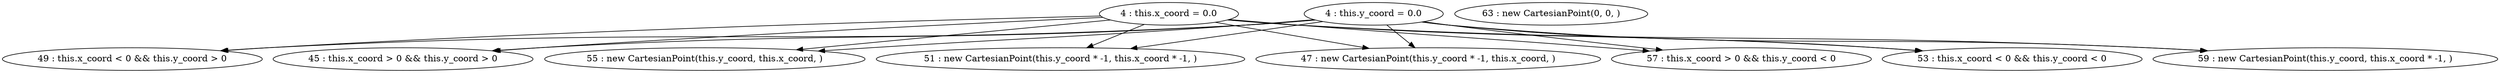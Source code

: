 digraph G {
"4 : this.x_coord = 0.0"
"4 : this.x_coord = 0.0" -> "55 : new CartesianPoint(this.y_coord, this.x_coord, )"
"4 : this.x_coord = 0.0" -> "51 : new CartesianPoint(this.y_coord * -1, this.x_coord * -1, )"
"4 : this.x_coord = 0.0" -> "47 : new CartesianPoint(this.y_coord * -1, this.x_coord, )"
"4 : this.x_coord = 0.0" -> "57 : this.x_coord > 0 && this.y_coord < 0"
"4 : this.x_coord = 0.0" -> "53 : this.x_coord < 0 && this.y_coord < 0"
"4 : this.x_coord = 0.0" -> "59 : new CartesianPoint(this.y_coord, this.x_coord * -1, )"
"4 : this.x_coord = 0.0" -> "49 : this.x_coord < 0 && this.y_coord > 0"
"4 : this.x_coord = 0.0" -> "45 : this.x_coord > 0 && this.y_coord > 0"
"4 : this.y_coord = 0.0"
"4 : this.y_coord = 0.0" -> "55 : new CartesianPoint(this.y_coord, this.x_coord, )"
"4 : this.y_coord = 0.0" -> "51 : new CartesianPoint(this.y_coord * -1, this.x_coord * -1, )"
"4 : this.y_coord = 0.0" -> "47 : new CartesianPoint(this.y_coord * -1, this.x_coord, )"
"4 : this.y_coord = 0.0" -> "57 : this.x_coord > 0 && this.y_coord < 0"
"4 : this.y_coord = 0.0" -> "53 : this.x_coord < 0 && this.y_coord < 0"
"4 : this.y_coord = 0.0" -> "59 : new CartesianPoint(this.y_coord, this.x_coord * -1, )"
"4 : this.y_coord = 0.0" -> "49 : this.x_coord < 0 && this.y_coord > 0"
"4 : this.y_coord = 0.0" -> "45 : this.x_coord > 0 && this.y_coord > 0"
"45 : this.x_coord > 0 && this.y_coord > 0"
"47 : new CartesianPoint(this.y_coord * -1, this.x_coord, )"
"49 : this.x_coord < 0 && this.y_coord > 0"
"51 : new CartesianPoint(this.y_coord * -1, this.x_coord * -1, )"
"53 : this.x_coord < 0 && this.y_coord < 0"
"55 : new CartesianPoint(this.y_coord, this.x_coord, )"
"57 : this.x_coord > 0 && this.y_coord < 0"
"59 : new CartesianPoint(this.y_coord, this.x_coord * -1, )"
"63 : new CartesianPoint(0, 0, )"
}